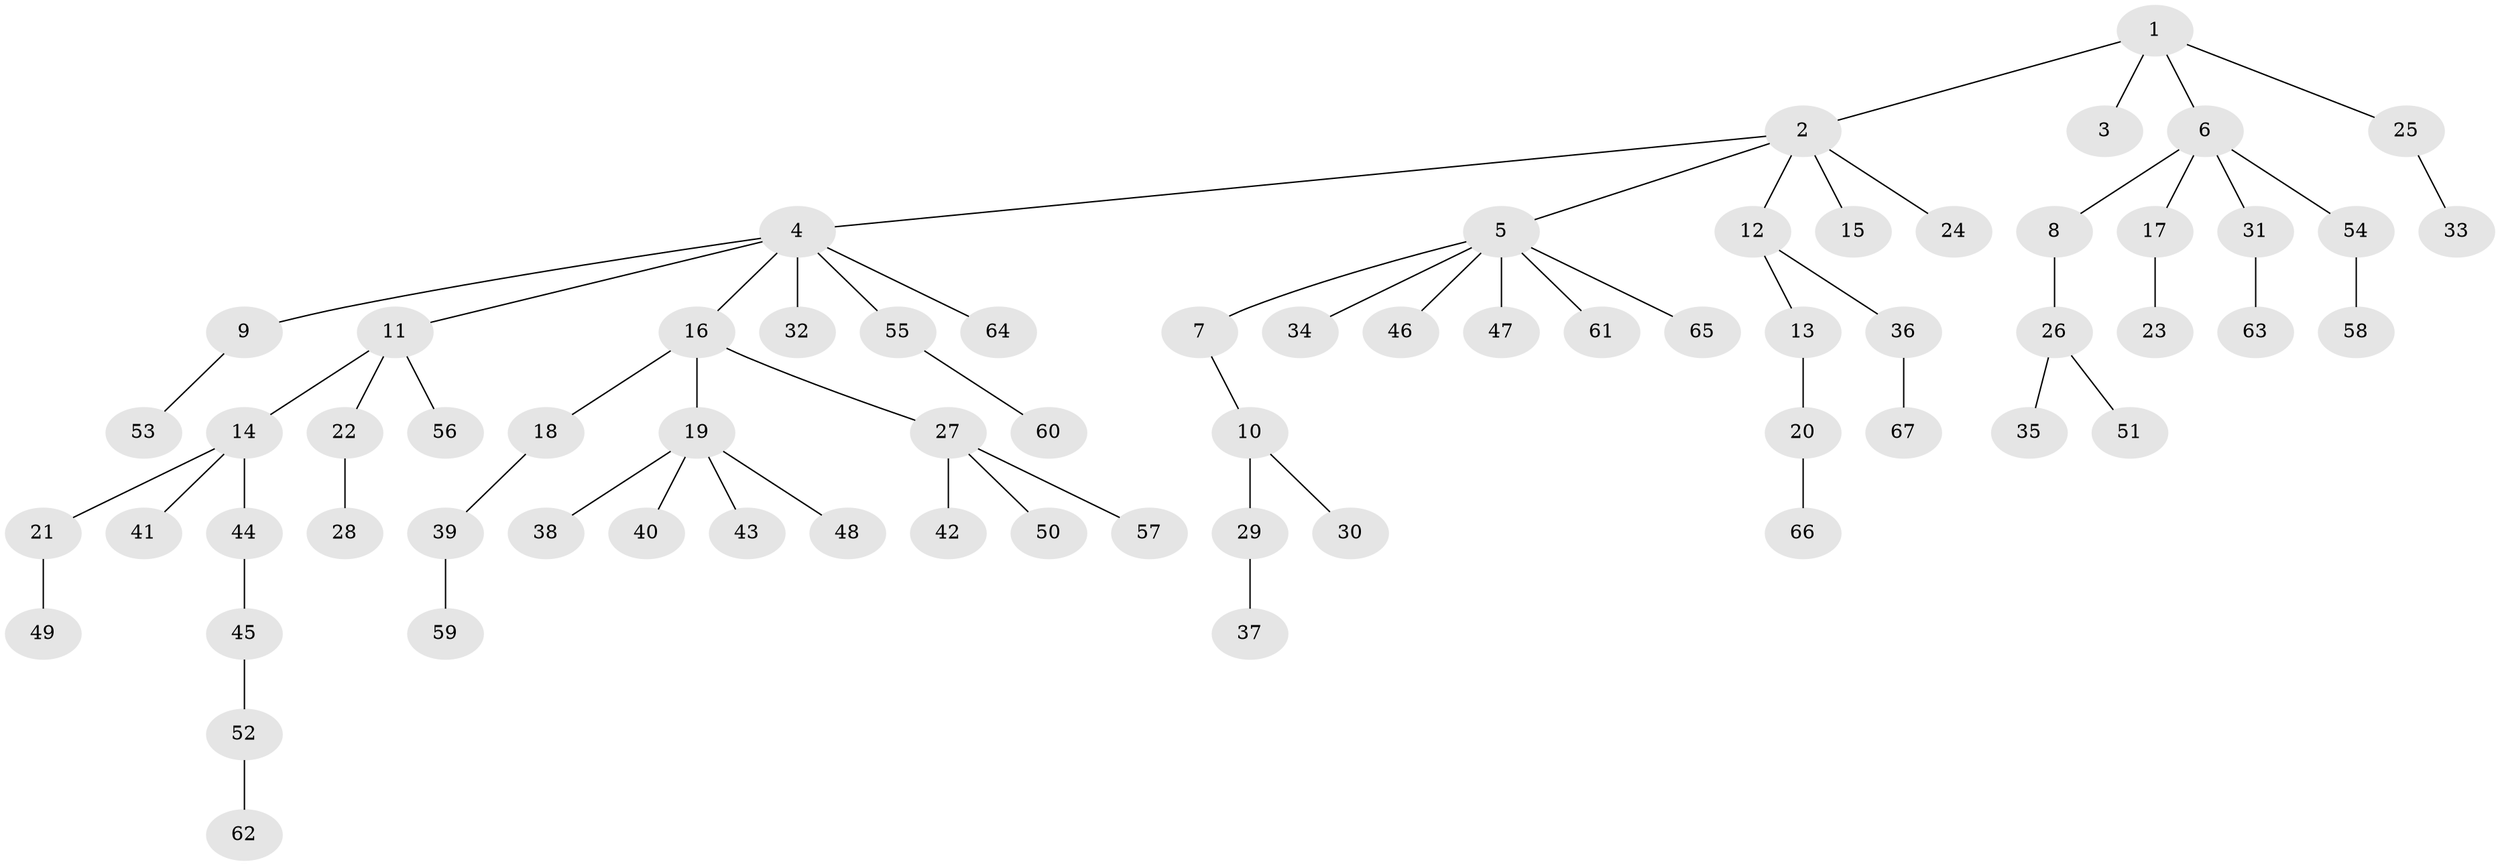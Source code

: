 // coarse degree distribution, {3: 0.0975609756097561, 5: 0.04878048780487805, 6: 0.07317073170731707, 2: 0.12195121951219512, 1: 0.6341463414634146, 4: 0.024390243902439025}
// Generated by graph-tools (version 1.1) at 2025/52/02/27/25 19:52:10]
// undirected, 67 vertices, 66 edges
graph export_dot {
graph [start="1"]
  node [color=gray90,style=filled];
  1;
  2;
  3;
  4;
  5;
  6;
  7;
  8;
  9;
  10;
  11;
  12;
  13;
  14;
  15;
  16;
  17;
  18;
  19;
  20;
  21;
  22;
  23;
  24;
  25;
  26;
  27;
  28;
  29;
  30;
  31;
  32;
  33;
  34;
  35;
  36;
  37;
  38;
  39;
  40;
  41;
  42;
  43;
  44;
  45;
  46;
  47;
  48;
  49;
  50;
  51;
  52;
  53;
  54;
  55;
  56;
  57;
  58;
  59;
  60;
  61;
  62;
  63;
  64;
  65;
  66;
  67;
  1 -- 2;
  1 -- 3;
  1 -- 6;
  1 -- 25;
  2 -- 4;
  2 -- 5;
  2 -- 12;
  2 -- 15;
  2 -- 24;
  4 -- 9;
  4 -- 11;
  4 -- 16;
  4 -- 32;
  4 -- 55;
  4 -- 64;
  5 -- 7;
  5 -- 34;
  5 -- 46;
  5 -- 47;
  5 -- 61;
  5 -- 65;
  6 -- 8;
  6 -- 17;
  6 -- 31;
  6 -- 54;
  7 -- 10;
  8 -- 26;
  9 -- 53;
  10 -- 29;
  10 -- 30;
  11 -- 14;
  11 -- 22;
  11 -- 56;
  12 -- 13;
  12 -- 36;
  13 -- 20;
  14 -- 21;
  14 -- 41;
  14 -- 44;
  16 -- 18;
  16 -- 19;
  16 -- 27;
  17 -- 23;
  18 -- 39;
  19 -- 38;
  19 -- 40;
  19 -- 43;
  19 -- 48;
  20 -- 66;
  21 -- 49;
  22 -- 28;
  25 -- 33;
  26 -- 35;
  26 -- 51;
  27 -- 42;
  27 -- 50;
  27 -- 57;
  29 -- 37;
  31 -- 63;
  36 -- 67;
  39 -- 59;
  44 -- 45;
  45 -- 52;
  52 -- 62;
  54 -- 58;
  55 -- 60;
}
